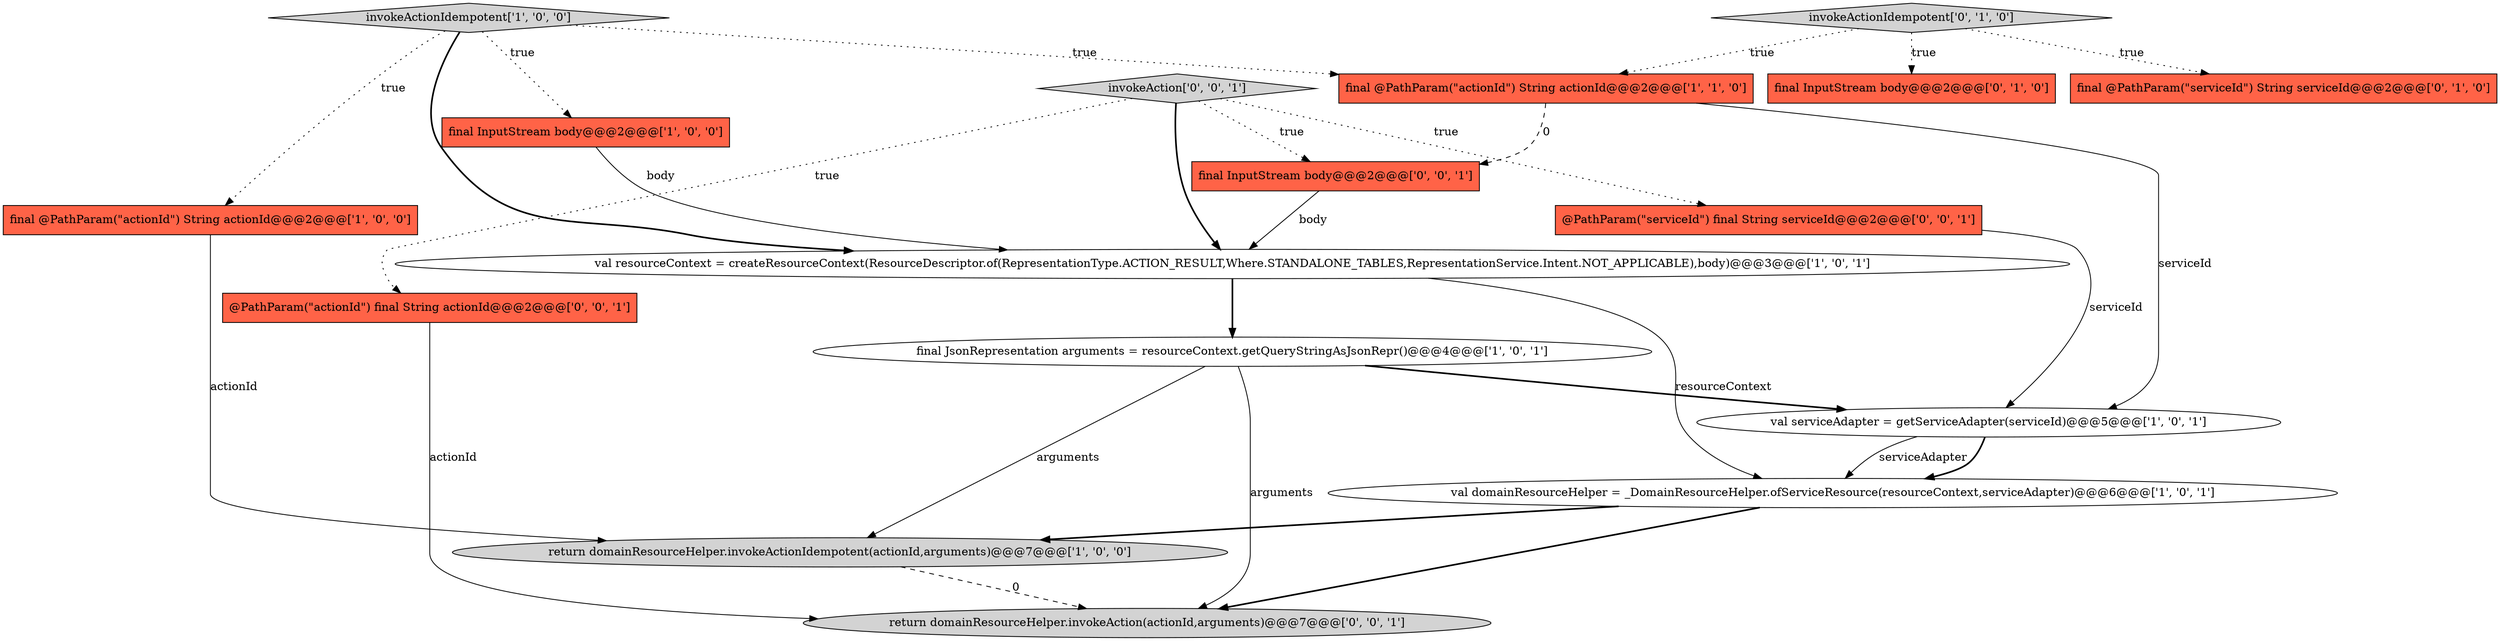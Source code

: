 digraph {
1 [style = filled, label = "return domainResourceHelper.invokeActionIdempotent(actionId,arguments)@@@7@@@['1', '0', '0']", fillcolor = lightgray, shape = ellipse image = "AAA0AAABBB1BBB"];
0 [style = filled, label = "val resourceContext = createResourceContext(ResourceDescriptor.of(RepresentationType.ACTION_RESULT,Where.STANDALONE_TABLES,RepresentationService.Intent.NOT_APPLICABLE),body)@@@3@@@['1', '0', '1']", fillcolor = white, shape = ellipse image = "AAA0AAABBB1BBB"];
4 [style = filled, label = "invokeActionIdempotent['1', '0', '0']", fillcolor = lightgray, shape = diamond image = "AAA0AAABBB1BBB"];
9 [style = filled, label = "final InputStream body@@@2@@@['0', '1', '0']", fillcolor = tomato, shape = box image = "AAA0AAABBB2BBB"];
14 [style = filled, label = "@PathParam(\"serviceId\") final String serviceId@@@2@@@['0', '0', '1']", fillcolor = tomato, shape = box image = "AAA0AAABBB3BBB"];
10 [style = filled, label = "final @PathParam(\"serviceId\") String serviceId@@@2@@@['0', '1', '0']", fillcolor = tomato, shape = box image = "AAA0AAABBB2BBB"];
12 [style = filled, label = "@PathParam(\"actionId\") final String actionId@@@2@@@['0', '0', '1']", fillcolor = tomato, shape = box image = "AAA0AAABBB3BBB"];
11 [style = filled, label = "invokeActionIdempotent['0', '1', '0']", fillcolor = lightgray, shape = diamond image = "AAA0AAABBB2BBB"];
2 [style = filled, label = "final JsonRepresentation arguments = resourceContext.getQueryStringAsJsonRepr()@@@4@@@['1', '0', '1']", fillcolor = white, shape = ellipse image = "AAA0AAABBB1BBB"];
13 [style = filled, label = "invokeAction['0', '0', '1']", fillcolor = lightgray, shape = diamond image = "AAA0AAABBB3BBB"];
15 [style = filled, label = "final InputStream body@@@2@@@['0', '0', '1']", fillcolor = tomato, shape = box image = "AAA0AAABBB3BBB"];
7 [style = filled, label = "val domainResourceHelper = _DomainResourceHelper.ofServiceResource(resourceContext,serviceAdapter)@@@6@@@['1', '0', '1']", fillcolor = white, shape = ellipse image = "AAA0AAABBB1BBB"];
6 [style = filled, label = "final InputStream body@@@2@@@['1', '0', '0']", fillcolor = tomato, shape = box image = "AAA0AAABBB1BBB"];
5 [style = filled, label = "final @PathParam(\"actionId\") String actionId@@@2@@@['1', '0', '0']", fillcolor = tomato, shape = box image = "AAA0AAABBB1BBB"];
3 [style = filled, label = "val serviceAdapter = getServiceAdapter(serviceId)@@@5@@@['1', '0', '1']", fillcolor = white, shape = ellipse image = "AAA0AAABBB1BBB"];
8 [style = filled, label = "final @PathParam(\"actionId\") String actionId@@@2@@@['1', '1', '0']", fillcolor = tomato, shape = box image = "AAA0AAABBB1BBB"];
16 [style = filled, label = "return domainResourceHelper.invokeAction(actionId,arguments)@@@7@@@['0', '0', '1']", fillcolor = lightgray, shape = ellipse image = "AAA0AAABBB3BBB"];
4->6 [style = dotted, label="true"];
4->5 [style = dotted, label="true"];
7->1 [style = bold, label=""];
13->12 [style = dotted, label="true"];
12->16 [style = solid, label="actionId"];
11->10 [style = dotted, label="true"];
2->1 [style = solid, label="arguments"];
2->3 [style = bold, label=""];
8->15 [style = dashed, label="0"];
0->2 [style = bold, label=""];
3->7 [style = solid, label="serviceAdapter"];
4->8 [style = dotted, label="true"];
11->9 [style = dotted, label="true"];
6->0 [style = solid, label="body"];
0->7 [style = solid, label="resourceContext"];
4->0 [style = bold, label=""];
2->16 [style = solid, label="arguments"];
3->7 [style = bold, label=""];
1->16 [style = dashed, label="0"];
7->16 [style = bold, label=""];
8->3 [style = solid, label="serviceId"];
11->8 [style = dotted, label="true"];
13->15 [style = dotted, label="true"];
13->14 [style = dotted, label="true"];
5->1 [style = solid, label="actionId"];
15->0 [style = solid, label="body"];
13->0 [style = bold, label=""];
14->3 [style = solid, label="serviceId"];
}
